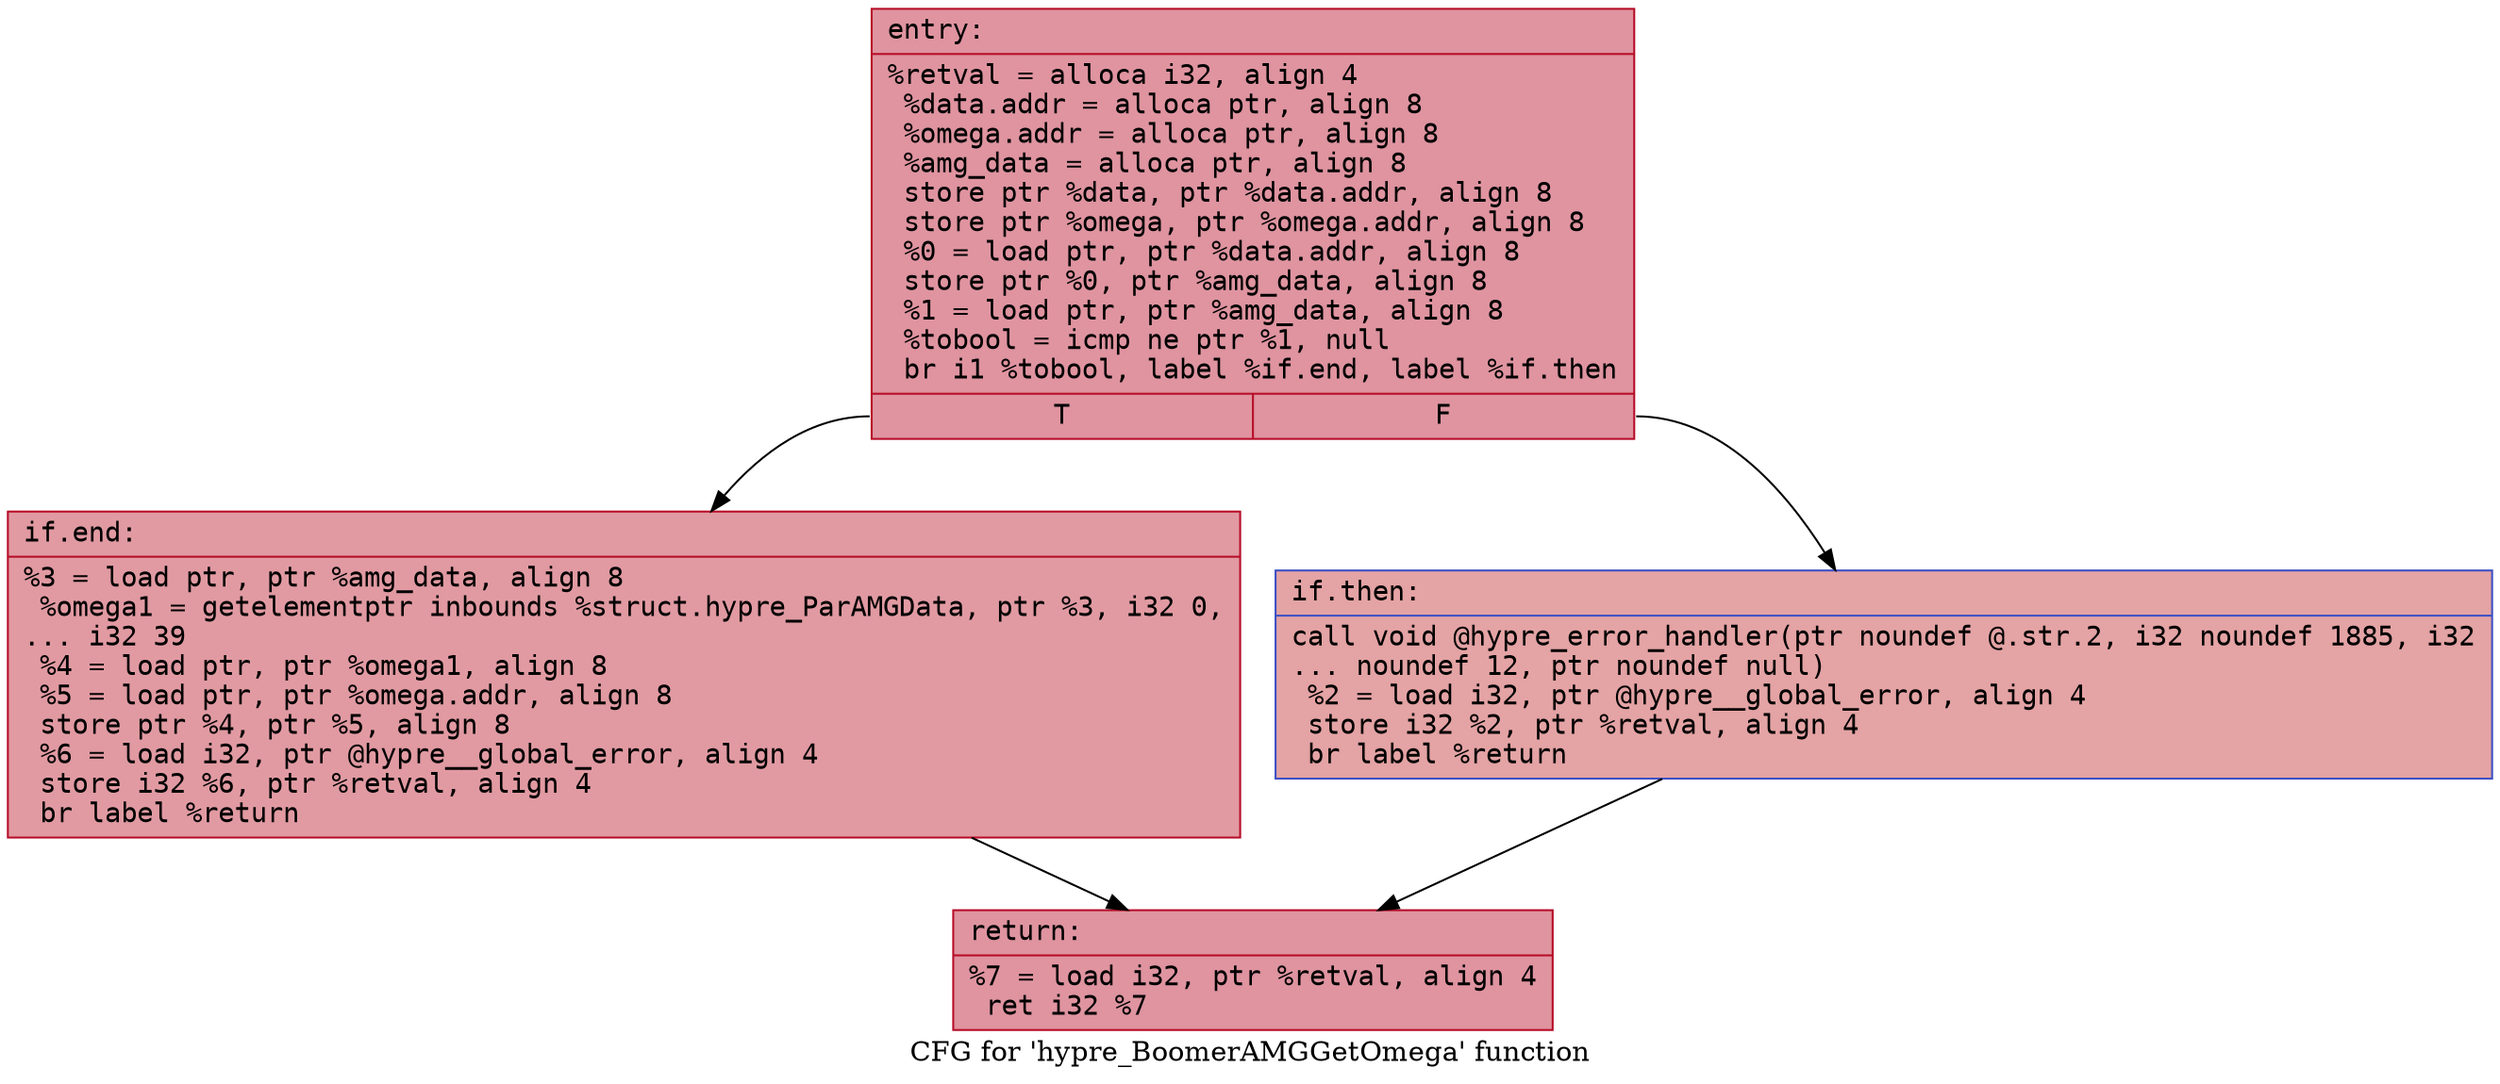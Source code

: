 digraph "CFG for 'hypre_BoomerAMGGetOmega' function" {
	label="CFG for 'hypre_BoomerAMGGetOmega' function";

	Node0x55fa80a96250 [shape=record,color="#b70d28ff", style=filled, fillcolor="#b70d2870" fontname="Courier",label="{entry:\l|  %retval = alloca i32, align 4\l  %data.addr = alloca ptr, align 8\l  %omega.addr = alloca ptr, align 8\l  %amg_data = alloca ptr, align 8\l  store ptr %data, ptr %data.addr, align 8\l  store ptr %omega, ptr %omega.addr, align 8\l  %0 = load ptr, ptr %data.addr, align 8\l  store ptr %0, ptr %amg_data, align 8\l  %1 = load ptr, ptr %amg_data, align 8\l  %tobool = icmp ne ptr %1, null\l  br i1 %tobool, label %if.end, label %if.then\l|{<s0>T|<s1>F}}"];
	Node0x55fa80a96250:s0 -> Node0x55fa80a96890[tooltip="entry -> if.end\nProbability 62.50%" ];
	Node0x55fa80a96250:s1 -> Node0x55fa80a96900[tooltip="entry -> if.then\nProbability 37.50%" ];
	Node0x55fa80a96900 [shape=record,color="#3d50c3ff", style=filled, fillcolor="#c32e3170" fontname="Courier",label="{if.then:\l|  call void @hypre_error_handler(ptr noundef @.str.2, i32 noundef 1885, i32\l... noundef 12, ptr noundef null)\l  %2 = load i32, ptr @hypre__global_error, align 4\l  store i32 %2, ptr %retval, align 4\l  br label %return\l}"];
	Node0x55fa80a96900 -> Node0x55fa80a96d60[tooltip="if.then -> return\nProbability 100.00%" ];
	Node0x55fa80a96890 [shape=record,color="#b70d28ff", style=filled, fillcolor="#bb1b2c70" fontname="Courier",label="{if.end:\l|  %3 = load ptr, ptr %amg_data, align 8\l  %omega1 = getelementptr inbounds %struct.hypre_ParAMGData, ptr %3, i32 0,\l... i32 39\l  %4 = load ptr, ptr %omega1, align 8\l  %5 = load ptr, ptr %omega.addr, align 8\l  store ptr %4, ptr %5, align 8\l  %6 = load i32, ptr @hypre__global_error, align 4\l  store i32 %6, ptr %retval, align 4\l  br label %return\l}"];
	Node0x55fa80a96890 -> Node0x55fa80a96d60[tooltip="if.end -> return\nProbability 100.00%" ];
	Node0x55fa80a96d60 [shape=record,color="#b70d28ff", style=filled, fillcolor="#b70d2870" fontname="Courier",label="{return:\l|  %7 = load i32, ptr %retval, align 4\l  ret i32 %7\l}"];
}
